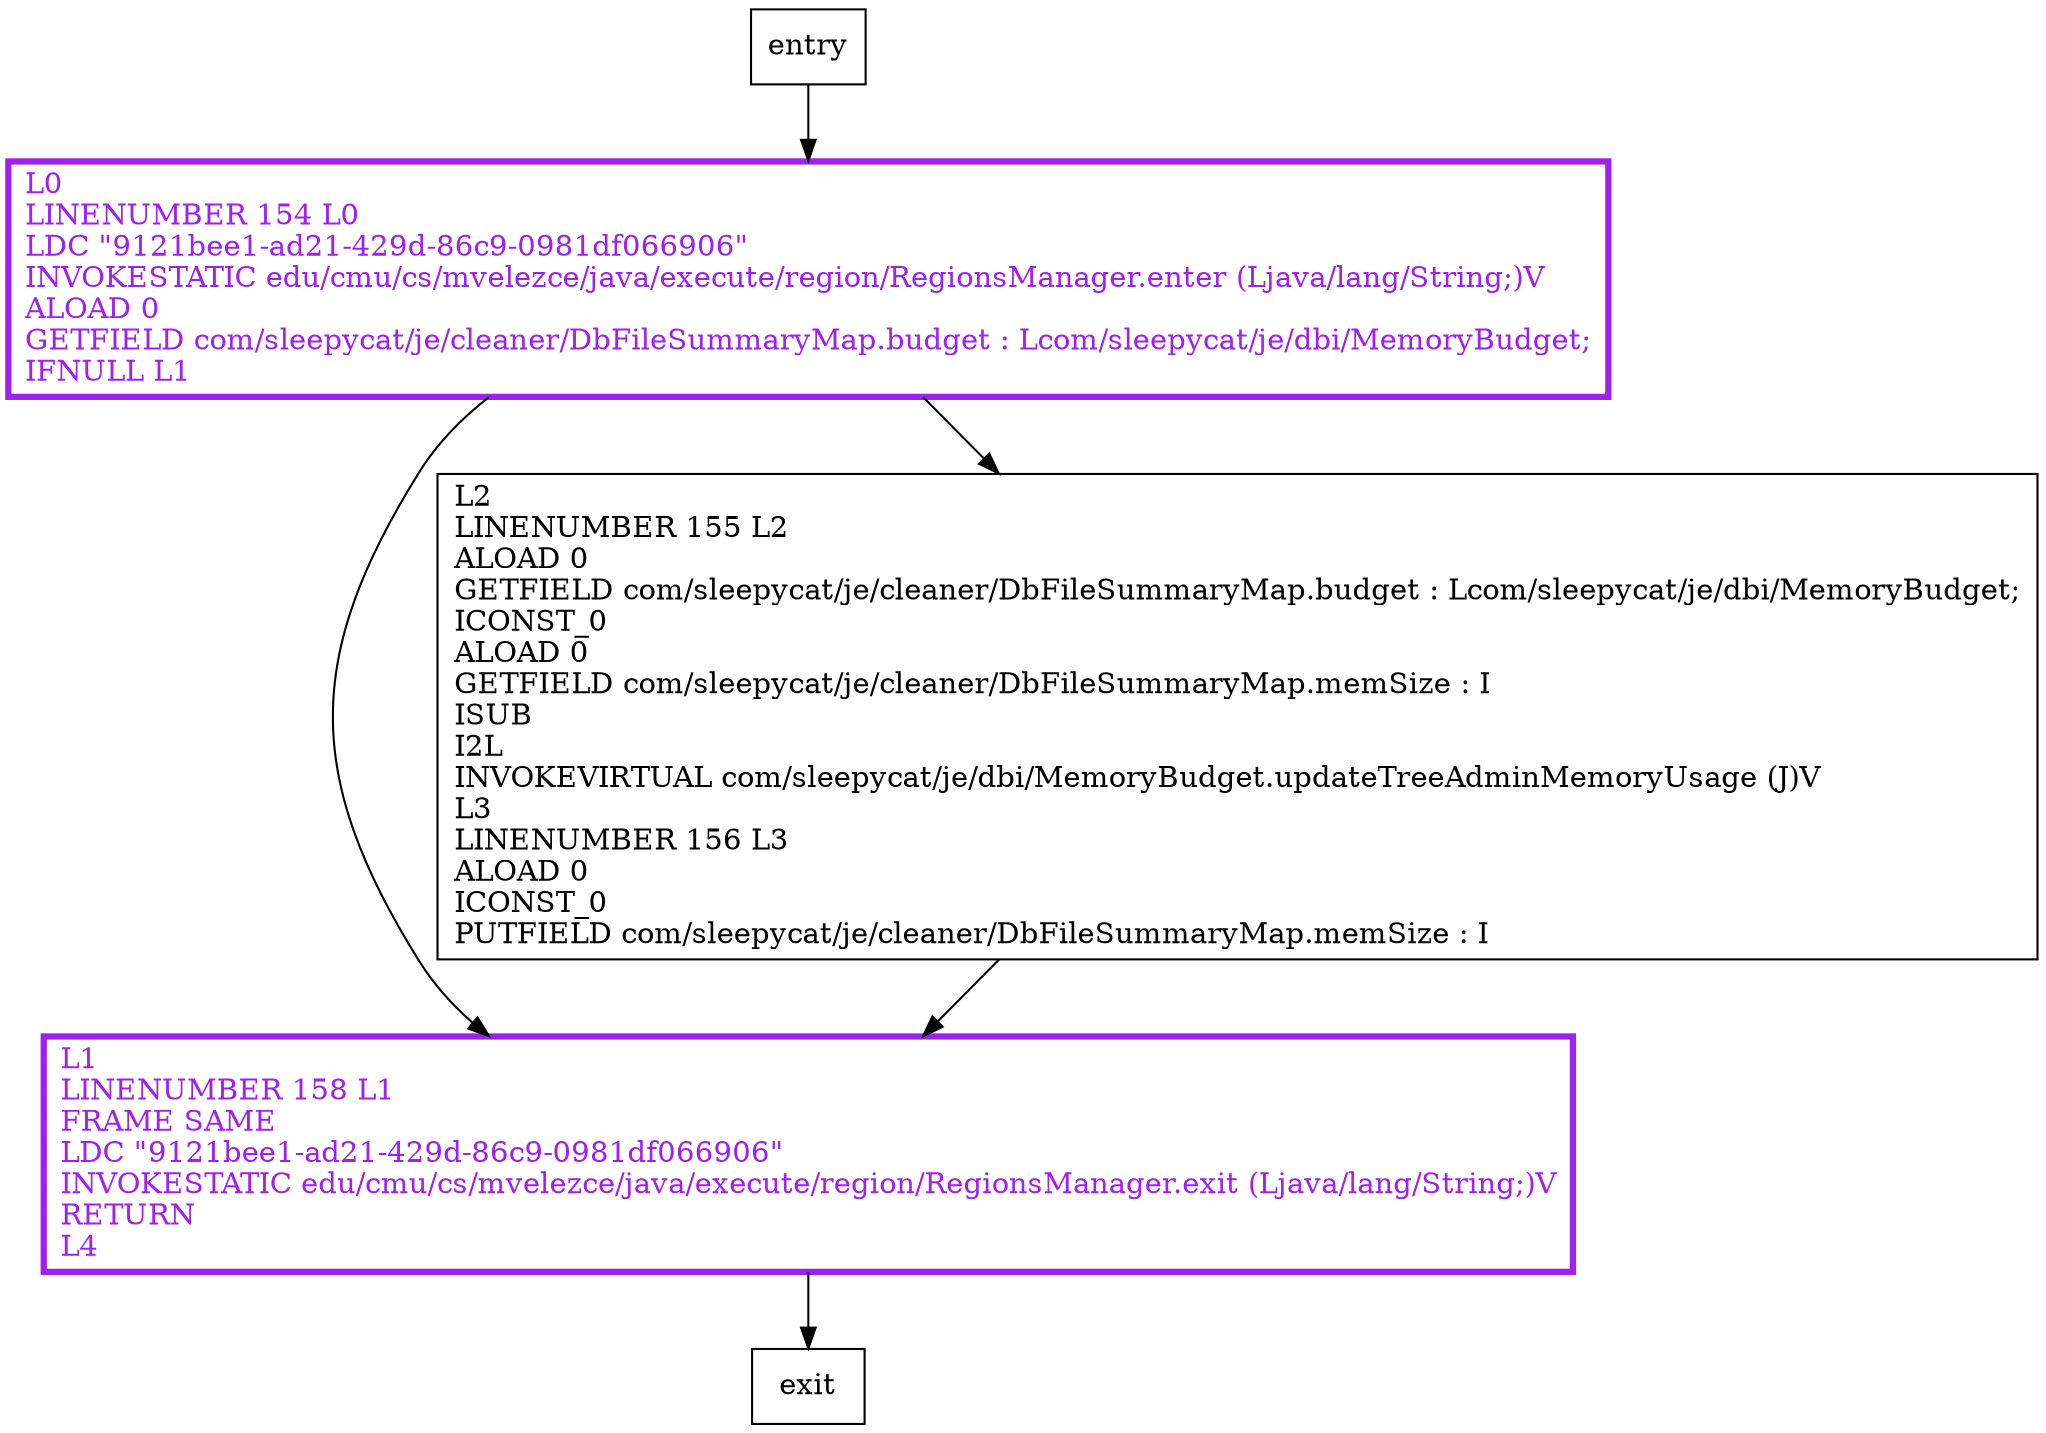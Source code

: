 digraph subtractFromMemoryBudget {
node [shape=record];
603742100 [label="L0\lLINENUMBER 154 L0\lLDC \"9121bee1-ad21-429d-86c9-0981df066906\"\lINVOKESTATIC edu/cmu/cs/mvelezce/java/execute/region/RegionsManager.enter (Ljava/lang/String;)V\lALOAD 0\lGETFIELD com/sleepycat/je/cleaner/DbFileSummaryMap.budget : Lcom/sleepycat/je/dbi/MemoryBudget;\lIFNULL L1\l"];
897824628 [label="L1\lLINENUMBER 158 L1\lFRAME SAME\lLDC \"9121bee1-ad21-429d-86c9-0981df066906\"\lINVOKESTATIC edu/cmu/cs/mvelezce/java/execute/region/RegionsManager.exit (Ljava/lang/String;)V\lRETURN\lL4\l"];
604622295 [label="L2\lLINENUMBER 155 L2\lALOAD 0\lGETFIELD com/sleepycat/je/cleaner/DbFileSummaryMap.budget : Lcom/sleepycat/je/dbi/MemoryBudget;\lICONST_0\lALOAD 0\lGETFIELD com/sleepycat/je/cleaner/DbFileSummaryMap.memSize : I\lISUB\lI2L\lINVOKEVIRTUAL com/sleepycat/je/dbi/MemoryBudget.updateTreeAdminMemoryUsage (J)V\lL3\lLINENUMBER 156 L3\lALOAD 0\lICONST_0\lPUTFIELD com/sleepycat/je/cleaner/DbFileSummaryMap.memSize : I\l"];
entry;
exit;
entry -> 603742100
603742100 -> 897824628
603742100 -> 604622295
897824628 -> exit
604622295 -> 897824628
603742100[fontcolor="purple", penwidth=3, color="purple"];
897824628[fontcolor="purple", penwidth=3, color="purple"];
}
